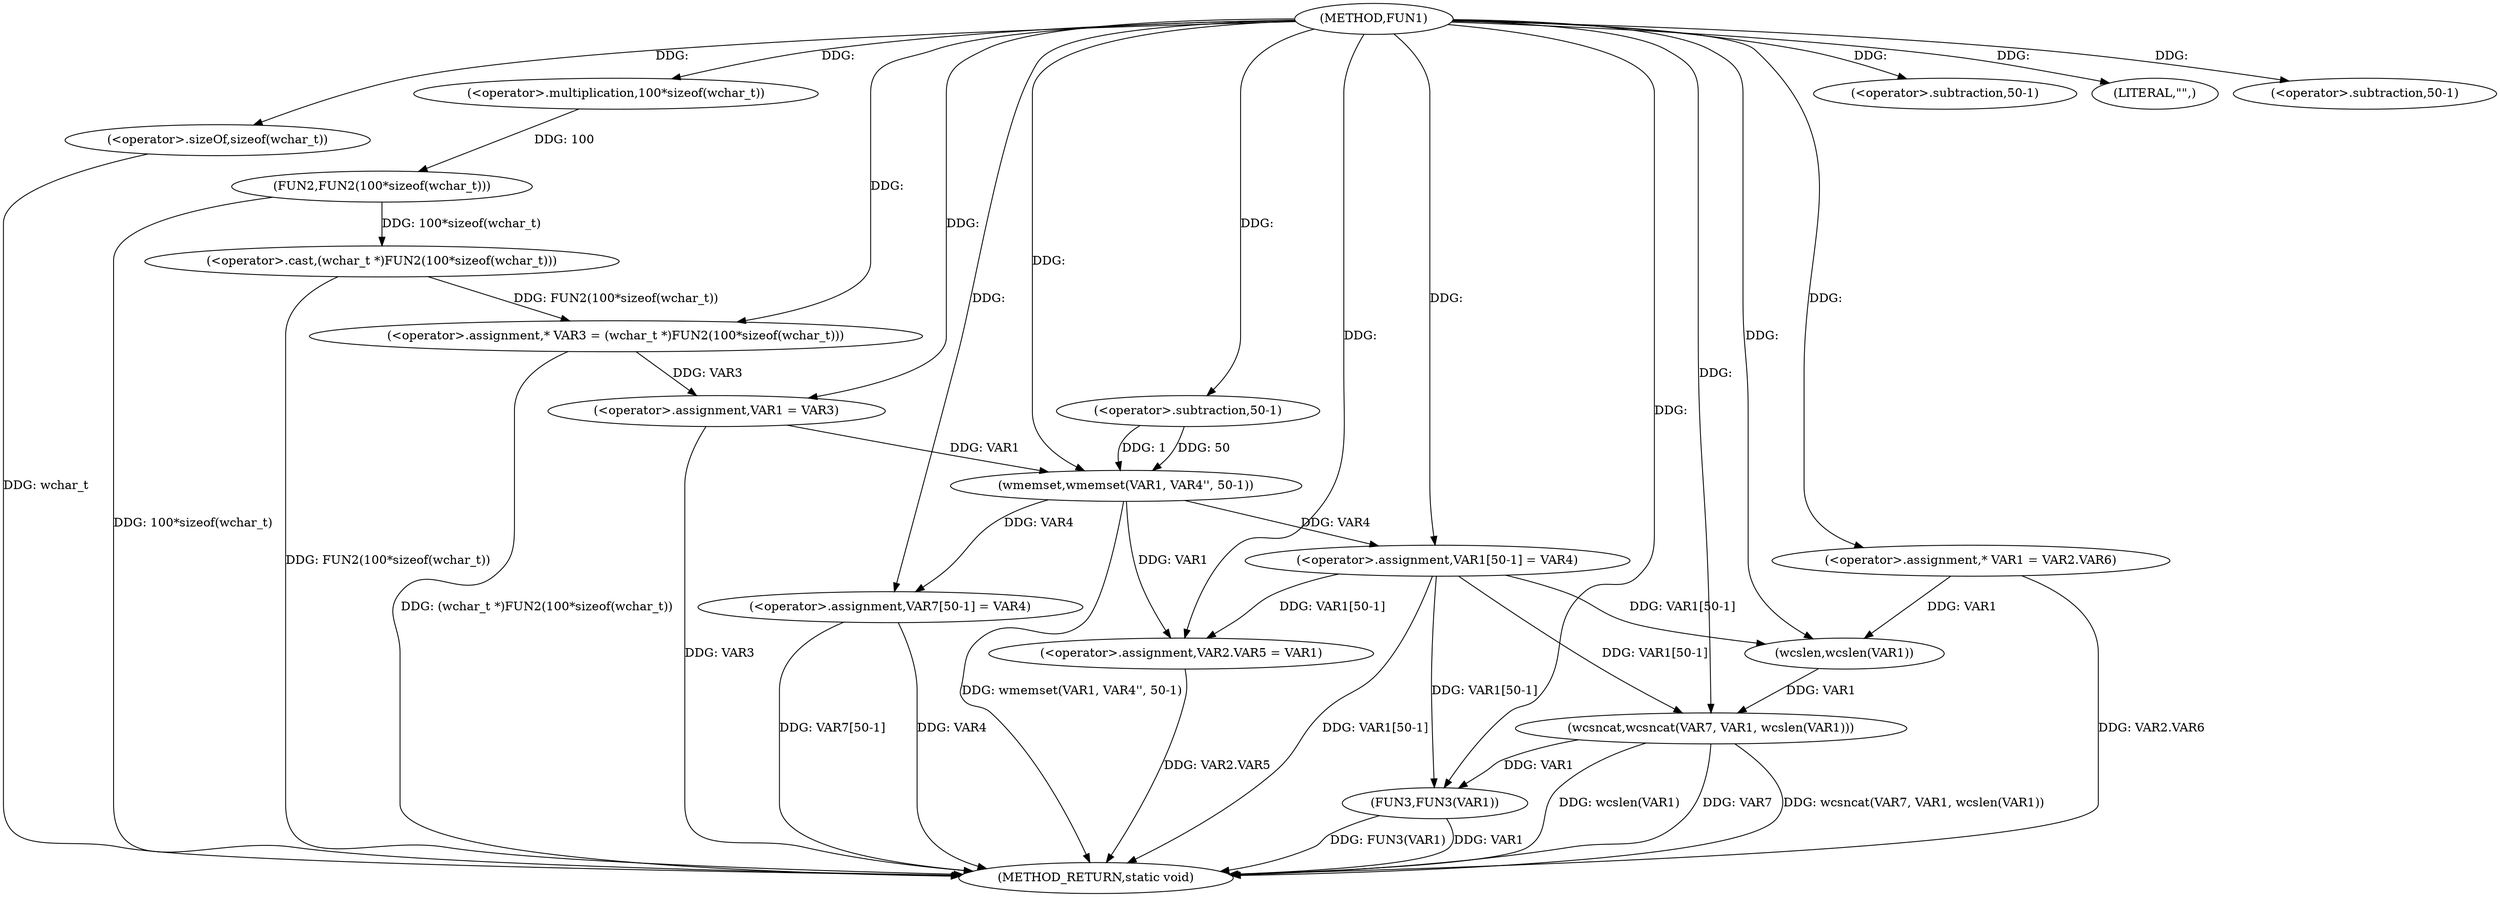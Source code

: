 digraph FUN1 {  
"1000100" [label = "(METHOD,FUN1)" ]
"1000158" [label = "(METHOD_RETURN,static void)" ]
"1000105" [label = "(<operator>.assignment,* VAR3 = (wchar_t *)FUN2(100*sizeof(wchar_t)))" ]
"1000107" [label = "(<operator>.cast,(wchar_t *)FUN2(100*sizeof(wchar_t)))" ]
"1000109" [label = "(FUN2,FUN2(100*sizeof(wchar_t)))" ]
"1000110" [label = "(<operator>.multiplication,100*sizeof(wchar_t))" ]
"1000112" [label = "(<operator>.sizeOf,sizeof(wchar_t))" ]
"1000114" [label = "(<operator>.assignment,VAR1 = VAR3)" ]
"1000117" [label = "(wmemset,wmemset(VAR1, VAR4'', 50-1))" ]
"1000120" [label = "(<operator>.subtraction,50-1)" ]
"1000123" [label = "(<operator>.assignment,VAR1[50-1] = VAR4)" ]
"1000126" [label = "(<operator>.subtraction,50-1)" ]
"1000130" [label = "(<operator>.assignment,VAR2.VAR5 = VAR1)" ]
"1000137" [label = "(<operator>.assignment,* VAR1 = VAR2.VAR6)" ]
"1000143" [label = "(LITERAL,\"\",)" ]
"1000144" [label = "(wcsncat,wcsncat(VAR7, VAR1, wcslen(VAR1)))" ]
"1000147" [label = "(wcslen,wcslen(VAR1))" ]
"1000149" [label = "(<operator>.assignment,VAR7[50-1] = VAR4)" ]
"1000152" [label = "(<operator>.subtraction,50-1)" ]
"1000156" [label = "(FUN3,FUN3(VAR1))" ]
  "1000117" -> "1000158"  [ label = "DDG: wmemset(VAR1, VAR4'', 50-1)"] 
  "1000105" -> "1000158"  [ label = "DDG: (wchar_t *)FUN2(100*sizeof(wchar_t))"] 
  "1000156" -> "1000158"  [ label = "DDG: VAR1"] 
  "1000144" -> "1000158"  [ label = "DDG: VAR7"] 
  "1000149" -> "1000158"  [ label = "DDG: VAR7[50-1]"] 
  "1000156" -> "1000158"  [ label = "DDG: FUN3(VAR1)"] 
  "1000137" -> "1000158"  [ label = "DDG: VAR2.VAR6"] 
  "1000149" -> "1000158"  [ label = "DDG: VAR4"] 
  "1000144" -> "1000158"  [ label = "DDG: wcsncat(VAR7, VAR1, wcslen(VAR1))"] 
  "1000112" -> "1000158"  [ label = "DDG: wchar_t"] 
  "1000109" -> "1000158"  [ label = "DDG: 100*sizeof(wchar_t)"] 
  "1000144" -> "1000158"  [ label = "DDG: wcslen(VAR1)"] 
  "1000114" -> "1000158"  [ label = "DDG: VAR3"] 
  "1000107" -> "1000158"  [ label = "DDG: FUN2(100*sizeof(wchar_t))"] 
  "1000130" -> "1000158"  [ label = "DDG: VAR2.VAR5"] 
  "1000123" -> "1000158"  [ label = "DDG: VAR1[50-1]"] 
  "1000107" -> "1000105"  [ label = "DDG: FUN2(100*sizeof(wchar_t))"] 
  "1000100" -> "1000105"  [ label = "DDG: "] 
  "1000109" -> "1000107"  [ label = "DDG: 100*sizeof(wchar_t)"] 
  "1000110" -> "1000109"  [ label = "DDG: 100"] 
  "1000100" -> "1000110"  [ label = "DDG: "] 
  "1000100" -> "1000112"  [ label = "DDG: "] 
  "1000105" -> "1000114"  [ label = "DDG: VAR3"] 
  "1000100" -> "1000114"  [ label = "DDG: "] 
  "1000114" -> "1000117"  [ label = "DDG: VAR1"] 
  "1000100" -> "1000117"  [ label = "DDG: "] 
  "1000120" -> "1000117"  [ label = "DDG: 50"] 
  "1000120" -> "1000117"  [ label = "DDG: 1"] 
  "1000100" -> "1000120"  [ label = "DDG: "] 
  "1000117" -> "1000123"  [ label = "DDG: VAR4"] 
  "1000100" -> "1000123"  [ label = "DDG: "] 
  "1000100" -> "1000126"  [ label = "DDG: "] 
  "1000117" -> "1000130"  [ label = "DDG: VAR1"] 
  "1000123" -> "1000130"  [ label = "DDG: VAR1[50-1]"] 
  "1000100" -> "1000130"  [ label = "DDG: "] 
  "1000100" -> "1000137"  [ label = "DDG: "] 
  "1000100" -> "1000143"  [ label = "DDG: "] 
  "1000100" -> "1000144"  [ label = "DDG: "] 
  "1000147" -> "1000144"  [ label = "DDG: VAR1"] 
  "1000123" -> "1000144"  [ label = "DDG: VAR1[50-1]"] 
  "1000137" -> "1000147"  [ label = "DDG: VAR1"] 
  "1000123" -> "1000147"  [ label = "DDG: VAR1[50-1]"] 
  "1000100" -> "1000147"  [ label = "DDG: "] 
  "1000100" -> "1000149"  [ label = "DDG: "] 
  "1000117" -> "1000149"  [ label = "DDG: VAR4"] 
  "1000100" -> "1000152"  [ label = "DDG: "] 
  "1000144" -> "1000156"  [ label = "DDG: VAR1"] 
  "1000123" -> "1000156"  [ label = "DDG: VAR1[50-1]"] 
  "1000100" -> "1000156"  [ label = "DDG: "] 
}

